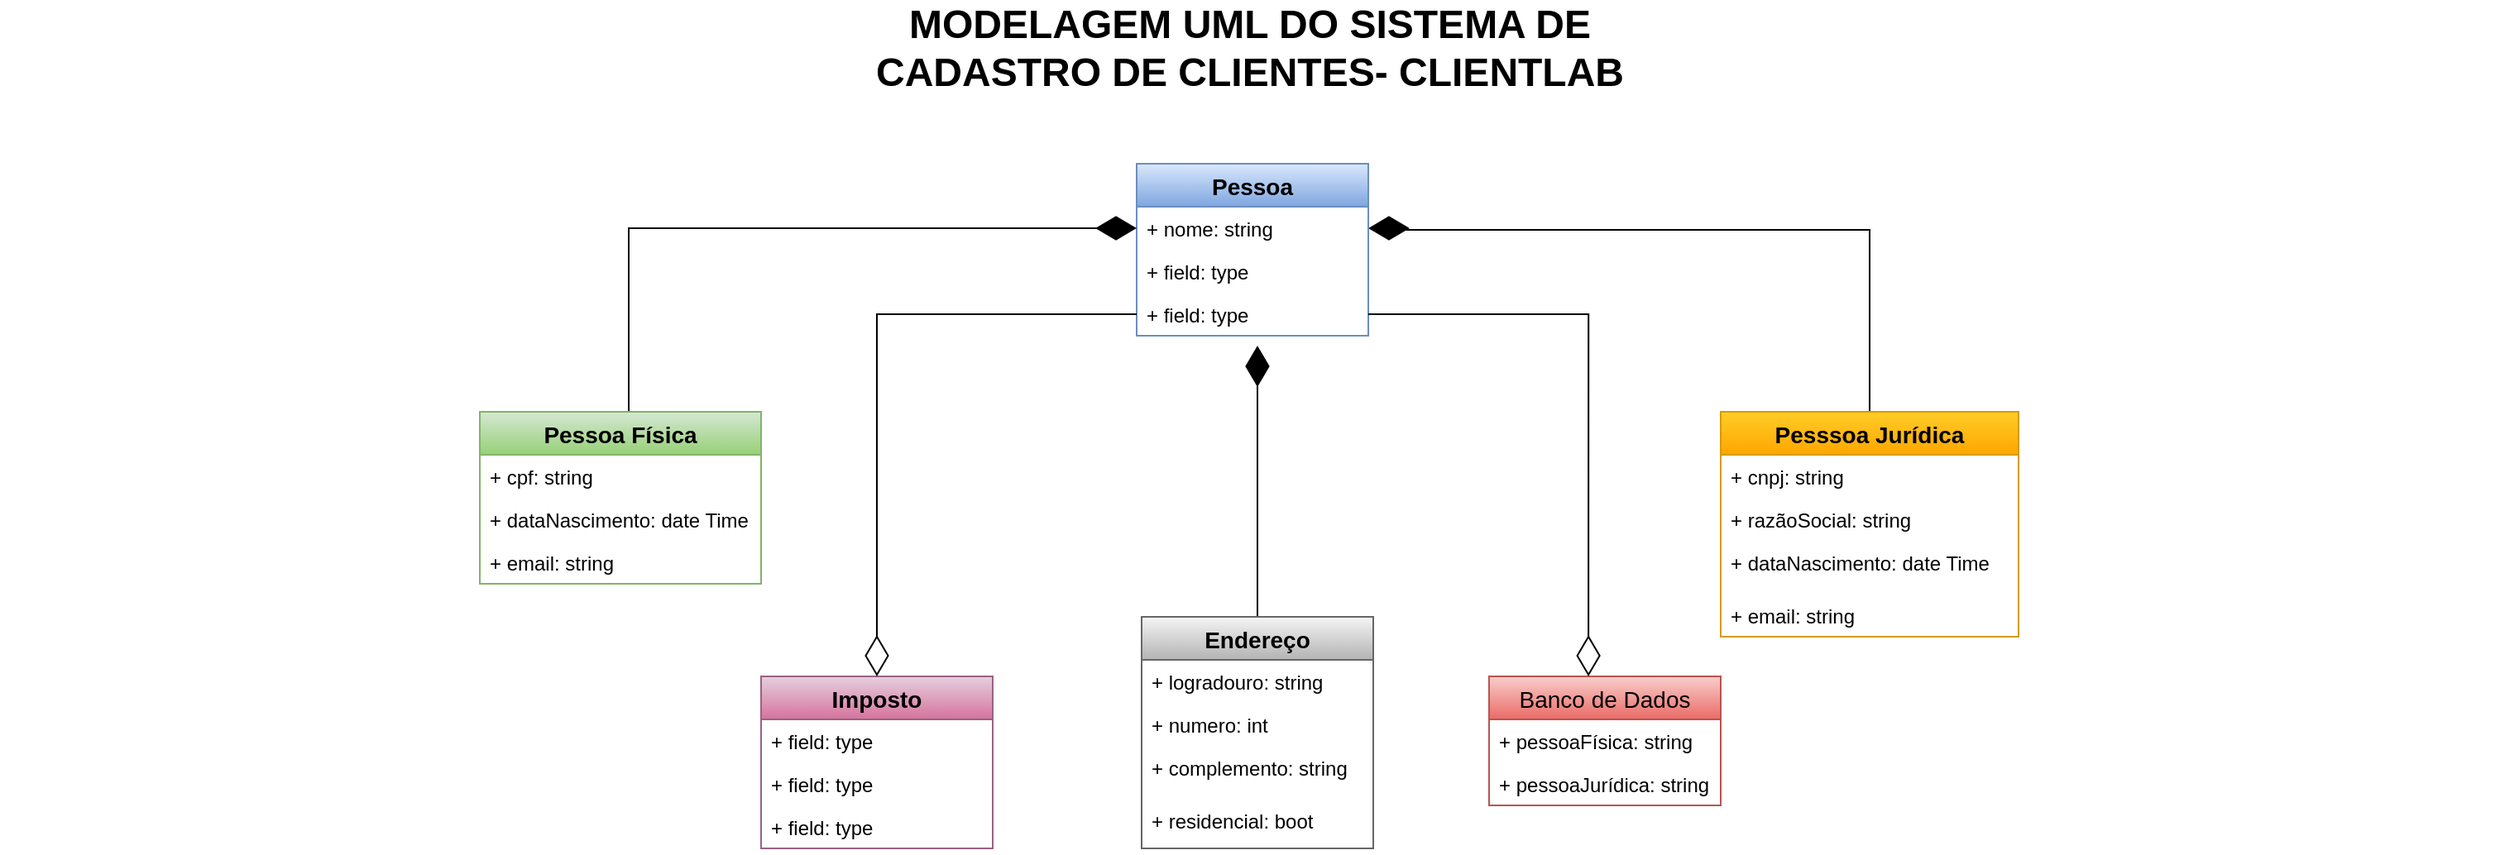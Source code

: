 <mxfile version="20.2.7" type="github">
  <diagram name="Page-1" id="929967ad-93f9-6ef4-fab6-5d389245f69c">
    <mxGraphModel dx="1182" dy="525" grid="1" gridSize="10" guides="1" tooltips="1" connect="1" arrows="1" fold="1" page="1" pageScale="1.5" pageWidth="1169" pageHeight="826" background="none" math="0" shadow="0">
      <root>
        <mxCell id="0" style=";html=1;" />
        <mxCell id="1" style=";html=1;" parent="0" />
        <mxCell id="1672d66443f91eb5-23" value="&lt;span style=&quot;font-family: Arial, sans-serif; background-color: initial;&quot;&gt;MODELAGEM UML DO SISTEMA  DE&lt;br/&gt;CADASTRO DE CLIENTES&lt;/span&gt;&lt;span style=&quot;font-family: Arial, sans-serif;&quot;&gt;- CLIENTLAB&lt;/span&gt;" style="text;strokeColor=none;fillColor=none;html=1;fontSize=24;fontStyle=1;verticalAlign=middle;align=center;" parent="1" vertex="1">
          <mxGeometry x="120" y="40" width="1510" height="40" as="geometry" />
        </mxCell>
        <mxCell id="isSZJegvElQQDSyRwkyT-27" style="edgeStyle=orthogonalEdgeStyle;rounded=0;jumpSize=7;orthogonalLoop=1;jettySize=auto;html=1;fontSize=20;endArrow=diamondThin;endFill=1;endSize=22;entryX=1;entryY=0.5;entryDx=0;entryDy=0;" parent="1" source="isSZJegvElQQDSyRwkyT-1" target="isSZJegvElQQDSyRwkyT-6" edge="1">
          <mxGeometry relative="1" as="geometry">
            <mxPoint x="960" y="160" as="targetPoint" />
            <Array as="points">
              <mxPoint x="1250" y="170" />
              <mxPoint x="960" y="170" />
              <mxPoint x="960" y="169" />
            </Array>
          </mxGeometry>
        </mxCell>
        <mxCell id="isSZJegvElQQDSyRwkyT-1" value="Pesssoa Jurídica" style="swimlane;fontStyle=1;childLayout=stackLayout;horizontal=1;startSize=26;fillColor=#ffcd28;horizontalStack=0;resizeParent=1;resizeParentMax=0;resizeLast=0;collapsible=1;marginBottom=0;fontSize=14;gradientColor=#ffa500;strokeColor=#d79b00;" parent="1" vertex="1">
          <mxGeometry x="1160" y="280" width="180" height="136" as="geometry" />
        </mxCell>
        <mxCell id="isSZJegvElQQDSyRwkyT-2" value="+ cnpj: string" style="text;strokeColor=none;fillColor=none;align=left;verticalAlign=top;spacingLeft=4;spacingRight=4;overflow=hidden;rotatable=0;points=[[0,0.5],[1,0.5]];portConstraint=eastwest;" parent="isSZJegvElQQDSyRwkyT-1" vertex="1">
          <mxGeometry y="26" width="180" height="26" as="geometry" />
        </mxCell>
        <mxCell id="isSZJegvElQQDSyRwkyT-3" value="+ razãoSocial: string" style="text;strokeColor=none;fillColor=none;align=left;verticalAlign=top;spacingLeft=4;spacingRight=4;overflow=hidden;rotatable=0;points=[[0,0.5],[1,0.5]];portConstraint=eastwest;" parent="isSZJegvElQQDSyRwkyT-1" vertex="1">
          <mxGeometry y="52" width="180" height="26" as="geometry" />
        </mxCell>
        <mxCell id="isSZJegvElQQDSyRwkyT-4" value="+ dataNascimento: date Time" style="text;strokeColor=none;fillColor=none;align=left;verticalAlign=top;spacingLeft=4;spacingRight=4;overflow=hidden;rotatable=0;points=[[0,0.5],[1,0.5]];portConstraint=eastwest;" parent="isSZJegvElQQDSyRwkyT-1" vertex="1">
          <mxGeometry y="78" width="180" height="32" as="geometry" />
        </mxCell>
        <mxCell id="isSZJegvElQQDSyRwkyT-31" value="+ email: string" style="text;strokeColor=none;fillColor=none;align=left;verticalAlign=top;spacingLeft=4;spacingRight=4;overflow=hidden;rotatable=0;points=[[0,0.5],[1,0.5]];portConstraint=eastwest;" parent="isSZJegvElQQDSyRwkyT-1" vertex="1">
          <mxGeometry y="110" width="180" height="26" as="geometry" />
        </mxCell>
        <mxCell id="isSZJegvElQQDSyRwkyT-5" value="Pessoa" style="swimlane;fontStyle=1;childLayout=stackLayout;horizontal=1;startSize=26;fillColor=#dae8fc;horizontalStack=0;resizeParent=1;resizeParentMax=0;resizeLast=0;collapsible=1;marginBottom=0;fontSize=14;strokeColor=#6c8ebf;gradientColor=#7ea6e0;" parent="1" vertex="1">
          <mxGeometry x="807" y="130" width="140" height="104" as="geometry" />
        </mxCell>
        <mxCell id="isSZJegvElQQDSyRwkyT-6" value="+ nome: string" style="text;strokeColor=none;fillColor=none;align=left;verticalAlign=top;spacingLeft=4;spacingRight=4;overflow=hidden;rotatable=0;points=[[0,0.5],[1,0.5]];portConstraint=eastwest;" parent="isSZJegvElQQDSyRwkyT-5" vertex="1">
          <mxGeometry y="26" width="140" height="26" as="geometry" />
        </mxCell>
        <mxCell id="isSZJegvElQQDSyRwkyT-7" value="+ field: type" style="text;strokeColor=none;fillColor=none;align=left;verticalAlign=top;spacingLeft=4;spacingRight=4;overflow=hidden;rotatable=0;points=[[0,0.5],[1,0.5]];portConstraint=eastwest;" parent="isSZJegvElQQDSyRwkyT-5" vertex="1">
          <mxGeometry y="52" width="140" height="26" as="geometry" />
        </mxCell>
        <mxCell id="isSZJegvElQQDSyRwkyT-8" value="+ field: type" style="text;strokeColor=none;fillColor=none;align=left;verticalAlign=top;spacingLeft=4;spacingRight=4;overflow=hidden;rotatable=0;points=[[0,0.5],[1,0.5]];portConstraint=eastwest;" parent="isSZJegvElQQDSyRwkyT-5" vertex="1">
          <mxGeometry y="78" width="140" height="26" as="geometry" />
        </mxCell>
        <mxCell id="isSZJegvElQQDSyRwkyT-26" style="edgeStyle=orthogonalEdgeStyle;rounded=0;orthogonalLoop=1;jettySize=auto;html=1;fontSize=20;entryX=0;entryY=0.5;entryDx=0;entryDy=0;endArrow=diamondThin;endFill=1;jumpSize=7;endSize=22;" parent="1" source="isSZJegvElQQDSyRwkyT-9" target="isSZJegvElQQDSyRwkyT-6" edge="1">
          <mxGeometry relative="1" as="geometry">
            <mxPoint x="495" y="170" as="targetPoint" />
            <Array as="points">
              <mxPoint x="500" y="169" />
            </Array>
          </mxGeometry>
        </mxCell>
        <mxCell id="isSZJegvElQQDSyRwkyT-9" value="Pessoa Física" style="swimlane;fontStyle=1;childLayout=stackLayout;horizontal=1;startSize=26;fillColor=#d5e8d4;horizontalStack=0;resizeParent=1;resizeParentMax=0;resizeLast=0;collapsible=1;marginBottom=0;fontSize=14;gradientColor=#97d077;strokeColor=#82b366;" parent="1" vertex="1">
          <mxGeometry x="410" y="280" width="170" height="104" as="geometry" />
        </mxCell>
        <mxCell id="isSZJegvElQQDSyRwkyT-10" value="+ cpf: string" style="text;strokeColor=none;fillColor=none;align=left;verticalAlign=top;spacingLeft=4;spacingRight=4;overflow=hidden;rotatable=0;points=[[0,0.5],[1,0.5]];portConstraint=eastwest;" parent="isSZJegvElQQDSyRwkyT-9" vertex="1">
          <mxGeometry y="26" width="170" height="26" as="geometry" />
        </mxCell>
        <mxCell id="isSZJegvElQQDSyRwkyT-11" value="+ dataNascimento: date Time" style="text;strokeColor=none;fillColor=none;align=left;verticalAlign=top;spacingLeft=4;spacingRight=4;overflow=hidden;rotatable=0;points=[[0,0.5],[1,0.5]];portConstraint=eastwest;" parent="isSZJegvElQQDSyRwkyT-9" vertex="1">
          <mxGeometry y="52" width="170" height="26" as="geometry" />
        </mxCell>
        <mxCell id="isSZJegvElQQDSyRwkyT-12" value="+ email: string" style="text;strokeColor=none;fillColor=none;align=left;verticalAlign=top;spacingLeft=4;spacingRight=4;overflow=hidden;rotatable=0;points=[[0,0.5],[1,0.5]];portConstraint=eastwest;" parent="isSZJegvElQQDSyRwkyT-9" vertex="1">
          <mxGeometry y="78" width="170" height="26" as="geometry" />
        </mxCell>
        <mxCell id="isSZJegvElQQDSyRwkyT-28" style="edgeStyle=orthogonalEdgeStyle;rounded=0;jumpSize=7;orthogonalLoop=1;jettySize=auto;html=1;fontSize=20;endArrow=diamondThin;endFill=1;endSize=22;" parent="1" source="isSZJegvElQQDSyRwkyT-13" edge="1">
          <mxGeometry relative="1" as="geometry">
            <mxPoint x="880" y="240" as="targetPoint" />
            <Array as="points">
              <mxPoint x="880" y="240" />
              <mxPoint x="880" y="240" />
            </Array>
          </mxGeometry>
        </mxCell>
        <mxCell id="isSZJegvElQQDSyRwkyT-13" value="Endereço" style="swimlane;fontStyle=1;childLayout=stackLayout;horizontal=1;startSize=26;fillColor=#f5f5f5;horizontalStack=0;resizeParent=1;resizeParentMax=0;resizeLast=0;collapsible=1;marginBottom=0;fontSize=14;gradientColor=#b3b3b3;strokeColor=#666666;" parent="1" vertex="1">
          <mxGeometry x="810" y="404" width="140" height="140" as="geometry" />
        </mxCell>
        <mxCell id="isSZJegvElQQDSyRwkyT-14" value="+ logradouro: string" style="text;strokeColor=none;fillColor=none;align=left;verticalAlign=top;spacingLeft=4;spacingRight=4;overflow=hidden;rotatable=0;points=[[0,0.5],[1,0.5]];portConstraint=eastwest;" parent="isSZJegvElQQDSyRwkyT-13" vertex="1">
          <mxGeometry y="26" width="140" height="26" as="geometry" />
        </mxCell>
        <mxCell id="isSZJegvElQQDSyRwkyT-15" value="+ numero: int" style="text;strokeColor=none;fillColor=none;align=left;verticalAlign=top;spacingLeft=4;spacingRight=4;overflow=hidden;rotatable=0;points=[[0,0.5],[1,0.5]];portConstraint=eastwest;" parent="isSZJegvElQQDSyRwkyT-13" vertex="1">
          <mxGeometry y="52" width="140" height="26" as="geometry" />
        </mxCell>
        <mxCell id="isSZJegvElQQDSyRwkyT-16" value="+ complemento: string" style="text;strokeColor=none;fillColor=none;align=left;verticalAlign=top;spacingLeft=4;spacingRight=4;overflow=hidden;rotatable=0;points=[[0,0.5],[1,0.5]];portConstraint=eastwest;" parent="isSZJegvElQQDSyRwkyT-13" vertex="1">
          <mxGeometry y="78" width="140" height="32" as="geometry" />
        </mxCell>
        <mxCell id="isSZJegvElQQDSyRwkyT-24" value="+ residencial: boot" style="text;strokeColor=none;fillColor=none;align=left;verticalAlign=top;spacingLeft=4;spacingRight=4;overflow=hidden;rotatable=0;points=[[0,0.5],[1,0.5]];portConstraint=eastwest;" parent="isSZJegvElQQDSyRwkyT-13" vertex="1">
          <mxGeometry y="110" width="140" height="30" as="geometry" />
        </mxCell>
        <mxCell id="isSZJegvElQQDSyRwkyT-17" value="Imposto" style="swimlane;fontStyle=1;childLayout=stackLayout;horizontal=1;startSize=26;fillColor=#e6d0de;horizontalStack=0;resizeParent=1;resizeParentMax=0;resizeLast=0;collapsible=1;marginBottom=0;fontSize=14;gradientColor=#d5739d;strokeColor=#996185;" parent="1" vertex="1">
          <mxGeometry x="580" y="440" width="140" height="104" as="geometry" />
        </mxCell>
        <mxCell id="isSZJegvElQQDSyRwkyT-18" value="+ field: type" style="text;strokeColor=none;fillColor=none;align=left;verticalAlign=top;spacingLeft=4;spacingRight=4;overflow=hidden;rotatable=0;points=[[0,0.5],[1,0.5]];portConstraint=eastwest;" parent="isSZJegvElQQDSyRwkyT-17" vertex="1">
          <mxGeometry y="26" width="140" height="26" as="geometry" />
        </mxCell>
        <mxCell id="isSZJegvElQQDSyRwkyT-19" value="+ field: type" style="text;strokeColor=none;fillColor=none;align=left;verticalAlign=top;spacingLeft=4;spacingRight=4;overflow=hidden;rotatable=0;points=[[0,0.5],[1,0.5]];portConstraint=eastwest;" parent="isSZJegvElQQDSyRwkyT-17" vertex="1">
          <mxGeometry y="52" width="140" height="26" as="geometry" />
        </mxCell>
        <mxCell id="isSZJegvElQQDSyRwkyT-20" value="+ field: type" style="text;strokeColor=none;fillColor=none;align=left;verticalAlign=top;spacingLeft=4;spacingRight=4;overflow=hidden;rotatable=0;points=[[0,0.5],[1,0.5]];portConstraint=eastwest;" parent="isSZJegvElQQDSyRwkyT-17" vertex="1">
          <mxGeometry y="78" width="140" height="26" as="geometry" />
        </mxCell>
        <mxCell id="isSZJegvElQQDSyRwkyT-21" value="Banco de Dados" style="swimlane;fontStyle=0;childLayout=stackLayout;horizontal=1;startSize=26;fillColor=#f8cecc;horizontalStack=0;resizeParent=1;resizeParentMax=0;resizeLast=0;collapsible=1;marginBottom=0;fontSize=14;gradientColor=#ea6b66;strokeColor=#b85450;" parent="1" vertex="1">
          <mxGeometry x="1020" y="440" width="140" height="78" as="geometry" />
        </mxCell>
        <mxCell id="isSZJegvElQQDSyRwkyT-22" value="+ pessoaFísica: string" style="text;strokeColor=none;fillColor=none;align=left;verticalAlign=top;spacingLeft=4;spacingRight=4;overflow=hidden;rotatable=0;points=[[0,0.5],[1,0.5]];portConstraint=eastwest;" parent="isSZJegvElQQDSyRwkyT-21" vertex="1">
          <mxGeometry y="26" width="140" height="26" as="geometry" />
        </mxCell>
        <mxCell id="isSZJegvElQQDSyRwkyT-23" value="+ pessoaJurídica: string" style="text;strokeColor=none;fillColor=none;align=left;verticalAlign=top;spacingLeft=4;spacingRight=4;overflow=hidden;rotatable=0;points=[[0,0.5],[1,0.5]];portConstraint=eastwest;" parent="isSZJegvElQQDSyRwkyT-21" vertex="1">
          <mxGeometry y="52" width="140" height="26" as="geometry" />
        </mxCell>
        <mxCell id="isSZJegvElQQDSyRwkyT-29" style="edgeStyle=orthogonalEdgeStyle;rounded=0;jumpSize=7;orthogonalLoop=1;jettySize=auto;html=1;fontSize=20;endArrow=diamondThin;endFill=0;endSize=22;entryX=0.5;entryY=0;entryDx=0;entryDy=0;" parent="1" source="isSZJegvElQQDSyRwkyT-8" target="isSZJegvElQQDSyRwkyT-17" edge="1">
          <mxGeometry relative="1" as="geometry">
            <mxPoint x="670" y="221.0" as="targetPoint" />
          </mxGeometry>
        </mxCell>
        <mxCell id="isSZJegvElQQDSyRwkyT-30" style="edgeStyle=orthogonalEdgeStyle;rounded=0;jumpSize=7;orthogonalLoop=1;jettySize=auto;html=1;fontSize=20;endArrow=diamondThin;endFill=0;endSize=22;entryX=0.429;entryY=0;entryDx=0;entryDy=0;entryPerimeter=0;" parent="1" source="isSZJegvElQQDSyRwkyT-8" target="isSZJegvElQQDSyRwkyT-21" edge="1">
          <mxGeometry relative="1" as="geometry">
            <mxPoint x="1080" y="221.0" as="targetPoint" />
          </mxGeometry>
        </mxCell>
      </root>
    </mxGraphModel>
  </diagram>
</mxfile>
